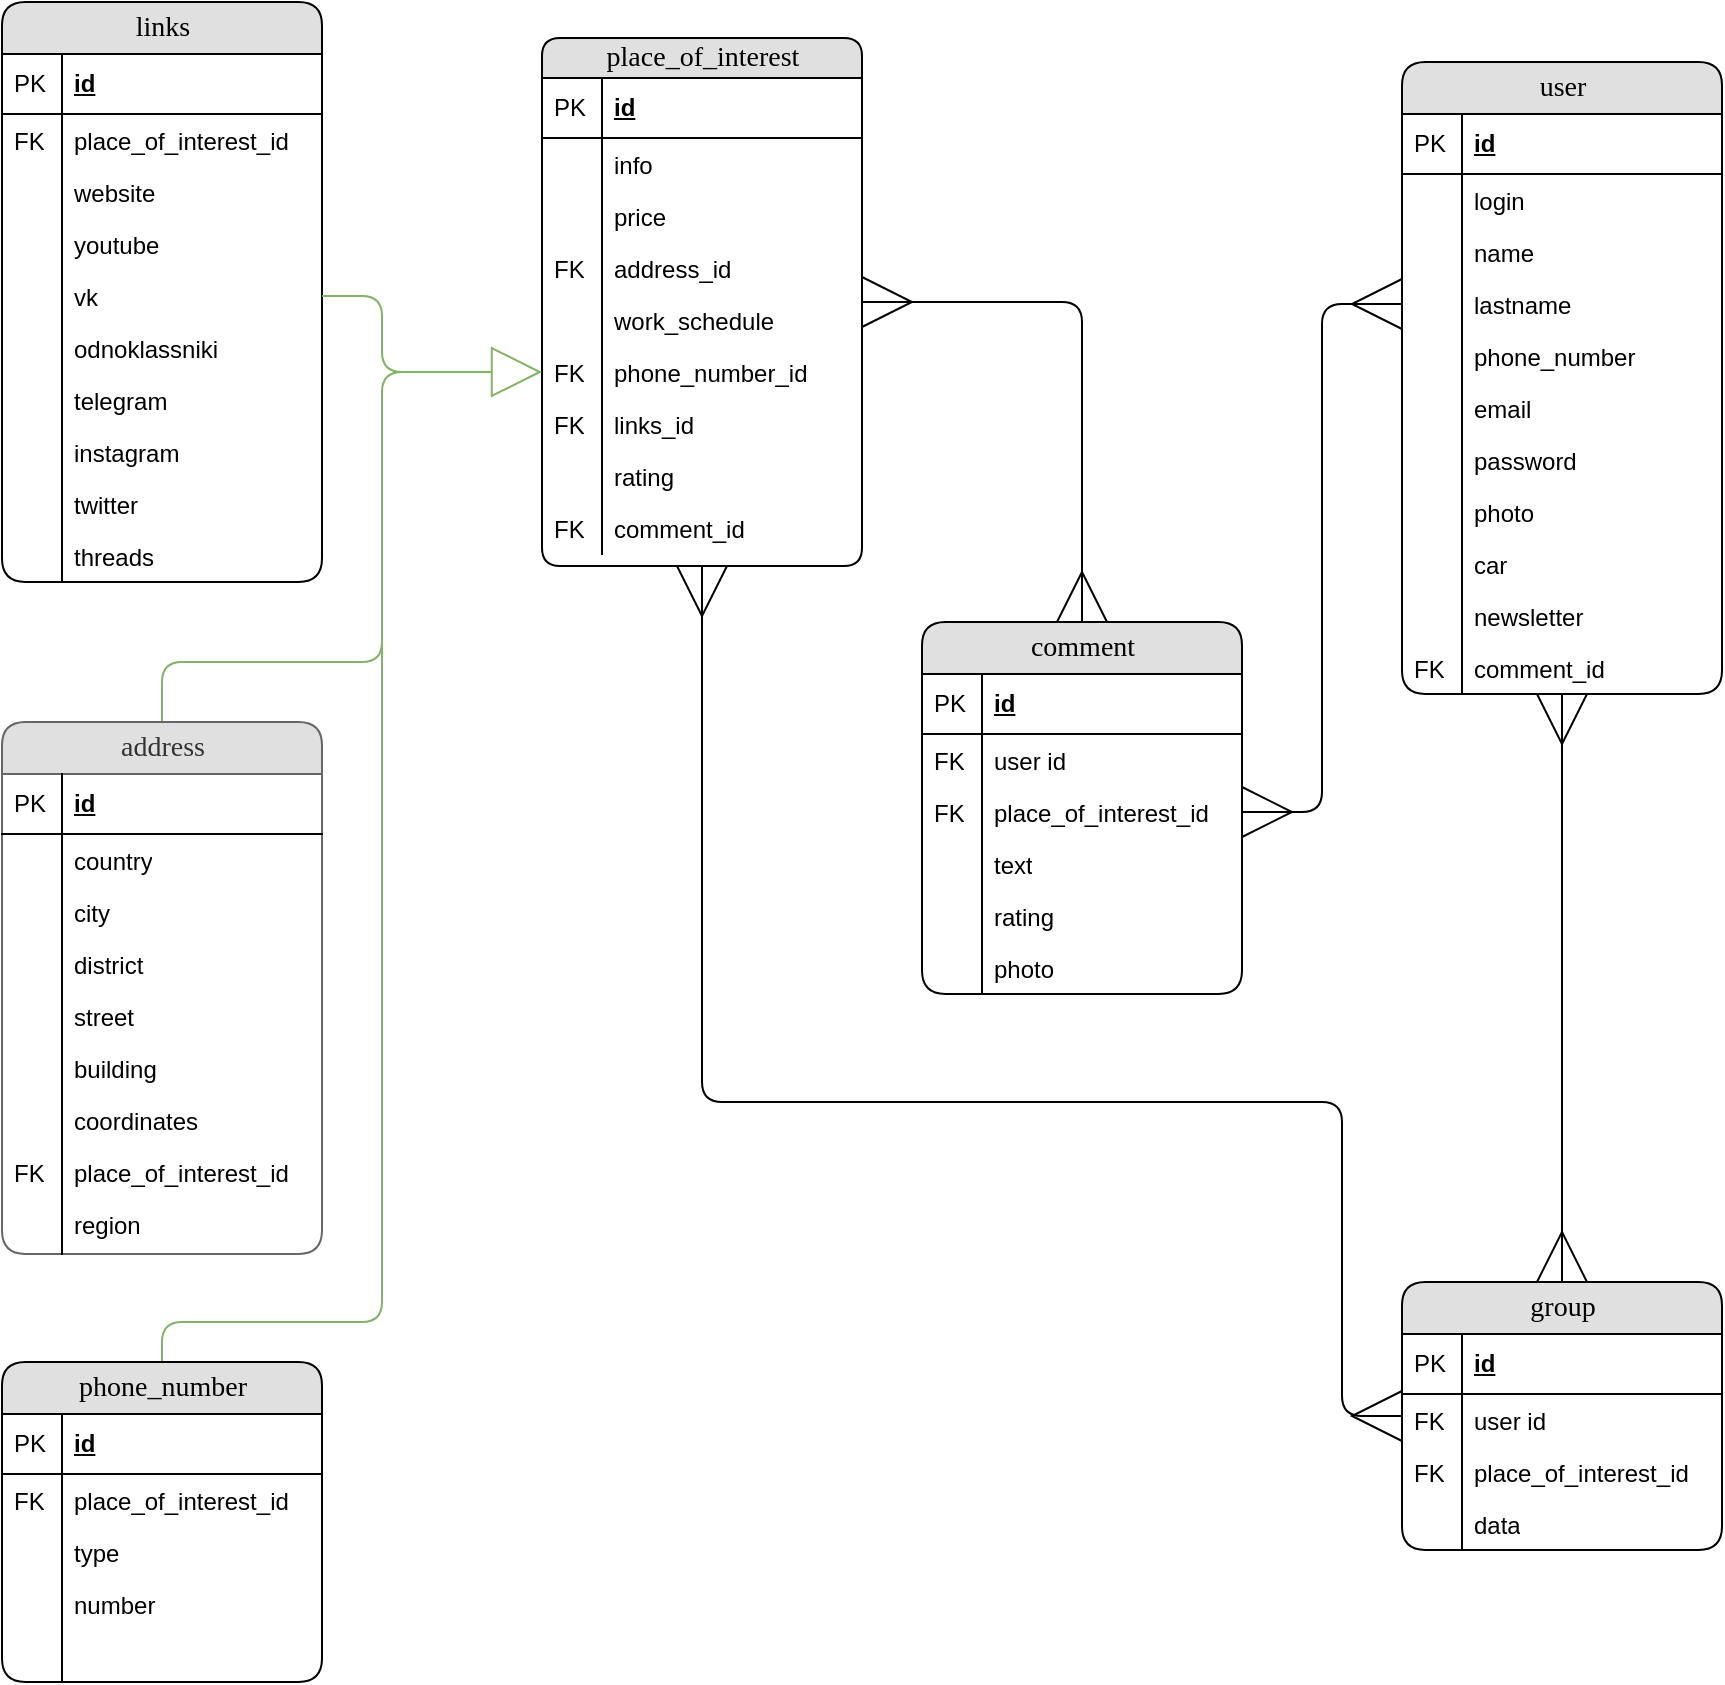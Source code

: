 <mxfile version="24.2.0" type="github">
  <diagram name="Page-1" id="e56a1550-8fbb-45ad-956c-1786394a9013">
    <mxGraphModel dx="1393" dy="797" grid="1" gridSize="10" guides="1" tooltips="1" connect="1" arrows="1" fold="1" page="1" pageScale="1" pageWidth="1100" pageHeight="850" background="none" math="0" shadow="0">
      <root>
        <mxCell id="0" />
        <mxCell id="1" parent="0" />
        <mxCell id="A-cNuaoi0tmO-FzjTCY_-58" style="edgeStyle=orthogonalEdgeStyle;orthogonalLoop=1;jettySize=auto;html=1;entryX=0.5;entryY=0;entryDx=0;entryDy=0;startArrow=ERmany;startFill=0;endArrow=ERmany;endFill=0;endSize=23;startSize=23;rounded=1;" parent="1" source="wObL8f7aun2CdZPHMeH9-1" target="wObL8f7aun2CdZPHMeH9-14" edge="1">
          <mxGeometry relative="1" as="geometry" />
        </mxCell>
        <mxCell id="wObL8f7aun2CdZPHMeH9-1" value="place_of_interest" style="swimlane;html=1;fontStyle=0;childLayout=stackLayout;horizontal=1;startSize=20;fillColor=#e0e0e0;horizontalStack=0;resizeParent=1;resizeLast=0;collapsible=1;marginBottom=0;swimlaneFillColor=#ffffff;align=center;rounded=1;shadow=0;comic=0;labelBackgroundColor=none;strokeWidth=1;fontFamily=Verdana;fontSize=14;glass=0;swimlaneLine=1;" parent="1" vertex="1">
          <mxGeometry x="310" y="18" width="160" height="264" as="geometry" />
        </mxCell>
        <mxCell id="wObL8f7aun2CdZPHMeH9-2" value="id" style="shape=partialRectangle;top=0;left=0;right=0;bottom=1;html=1;align=left;verticalAlign=middle;fillColor=none;spacingLeft=34;spacingRight=4;whiteSpace=wrap;overflow=hidden;rotatable=0;points=[[0,0.5],[1,0.5]];portConstraint=eastwest;dropTarget=0;fontStyle=5;" parent="wObL8f7aun2CdZPHMeH9-1" vertex="1">
          <mxGeometry y="20" width="160" height="30" as="geometry" />
        </mxCell>
        <mxCell id="wObL8f7aun2CdZPHMeH9-3" value="PK" style="shape=partialRectangle;top=0;left=0;bottom=0;html=1;fillColor=none;align=left;verticalAlign=middle;spacingLeft=4;spacingRight=4;whiteSpace=wrap;overflow=hidden;rotatable=0;points=[];portConstraint=eastwest;part=1;" parent="wObL8f7aun2CdZPHMeH9-2" vertex="1" connectable="0">
          <mxGeometry width="30" height="30" as="geometry" />
        </mxCell>
        <mxCell id="wObL8f7aun2CdZPHMeH9-4" value="info" style="shape=partialRectangle;top=0;left=0;right=0;bottom=0;html=1;align=left;verticalAlign=top;fillColor=none;spacingLeft=34;spacingRight=4;whiteSpace=wrap;overflow=hidden;rotatable=0;points=[[0,0.5],[1,0.5]];portConstraint=eastwest;dropTarget=0;" parent="wObL8f7aun2CdZPHMeH9-1" vertex="1">
          <mxGeometry y="50" width="160" height="26" as="geometry" />
        </mxCell>
        <mxCell id="wObL8f7aun2CdZPHMeH9-5" value="" style="shape=partialRectangle;top=0;left=0;bottom=0;html=1;fillColor=none;align=left;verticalAlign=top;spacingLeft=4;spacingRight=4;whiteSpace=wrap;overflow=hidden;rotatable=0;points=[];portConstraint=eastwest;part=1;" parent="wObL8f7aun2CdZPHMeH9-4" vertex="1" connectable="0">
          <mxGeometry width="30" height="26" as="geometry" />
        </mxCell>
        <mxCell id="wObL8f7aun2CdZPHMeH9-49" value="price" style="shape=partialRectangle;top=0;left=0;right=0;bottom=0;html=1;align=left;verticalAlign=top;fillColor=none;spacingLeft=34;spacingRight=4;whiteSpace=wrap;overflow=hidden;rotatable=0;points=[[0,0.5],[1,0.5]];portConstraint=eastwest;dropTarget=0;" parent="wObL8f7aun2CdZPHMeH9-1" vertex="1">
          <mxGeometry y="76" width="160" height="26" as="geometry" />
        </mxCell>
        <mxCell id="wObL8f7aun2CdZPHMeH9-50" value="" style="shape=partialRectangle;top=0;left=0;bottom=0;html=1;fillColor=none;align=left;verticalAlign=top;spacingLeft=4;spacingRight=4;whiteSpace=wrap;overflow=hidden;rotatable=0;points=[];portConstraint=eastwest;part=1;" parent="wObL8f7aun2CdZPHMeH9-49" vertex="1" connectable="0">
          <mxGeometry width="30" height="26" as="geometry" />
        </mxCell>
        <mxCell id="wObL8f7aun2CdZPHMeH9-6" value="address_id" style="shape=partialRectangle;top=0;left=0;right=0;bottom=0;html=1;align=left;verticalAlign=top;fillColor=none;spacingLeft=34;spacingRight=4;whiteSpace=wrap;overflow=hidden;rotatable=0;points=[[0,0.5],[1,0.5]];portConstraint=eastwest;dropTarget=0;" parent="wObL8f7aun2CdZPHMeH9-1" vertex="1">
          <mxGeometry y="102" width="160" height="26" as="geometry" />
        </mxCell>
        <mxCell id="wObL8f7aun2CdZPHMeH9-7" value="FK" style="shape=partialRectangle;top=0;left=0;bottom=0;html=1;fillColor=none;align=left;verticalAlign=top;spacingLeft=4;spacingRight=4;whiteSpace=wrap;overflow=hidden;rotatable=0;points=[];portConstraint=eastwest;part=1;" parent="wObL8f7aun2CdZPHMeH9-6" vertex="1" connectable="0">
          <mxGeometry width="30" height="26" as="geometry" />
        </mxCell>
        <mxCell id="wObL8f7aun2CdZPHMeH9-8" value="work_schedule" style="shape=partialRectangle;top=0;left=0;right=0;bottom=0;html=1;align=left;verticalAlign=top;fillColor=none;spacingLeft=34;spacingRight=4;whiteSpace=wrap;overflow=hidden;rotatable=0;points=[[0,0.5],[1,0.5]];portConstraint=eastwest;dropTarget=0;" parent="wObL8f7aun2CdZPHMeH9-1" vertex="1">
          <mxGeometry y="128" width="160" height="26" as="geometry" />
        </mxCell>
        <mxCell id="wObL8f7aun2CdZPHMeH9-9" value="" style="shape=partialRectangle;top=0;left=0;bottom=0;html=1;fillColor=none;align=left;verticalAlign=top;spacingLeft=4;spacingRight=4;whiteSpace=wrap;overflow=hidden;rotatable=0;points=[];portConstraint=eastwest;part=1;" parent="wObL8f7aun2CdZPHMeH9-8" vertex="1" connectable="0">
          <mxGeometry width="30" height="26" as="geometry" />
        </mxCell>
        <mxCell id="wObL8f7aun2CdZPHMeH9-44" value="phone_number_id" style="shape=partialRectangle;top=0;left=0;right=0;bottom=0;html=1;align=left;verticalAlign=top;fillColor=none;spacingLeft=34;spacingRight=4;whiteSpace=wrap;overflow=hidden;rotatable=0;points=[[0,0.5],[1,0.5]];portConstraint=eastwest;dropTarget=0;" parent="wObL8f7aun2CdZPHMeH9-1" vertex="1">
          <mxGeometry y="154" width="160" height="26" as="geometry" />
        </mxCell>
        <mxCell id="wObL8f7aun2CdZPHMeH9-45" value="FK" style="shape=partialRectangle;top=0;left=0;bottom=0;html=1;fillColor=none;align=left;verticalAlign=top;spacingLeft=4;spacingRight=4;whiteSpace=wrap;overflow=hidden;rotatable=0;points=[];portConstraint=eastwest;part=1;" parent="wObL8f7aun2CdZPHMeH9-44" vertex="1" connectable="0">
          <mxGeometry width="30" height="26" as="geometry" />
        </mxCell>
        <mxCell id="wObL8f7aun2CdZPHMeH9-47" value="links_id" style="shape=partialRectangle;top=0;left=0;right=0;bottom=0;html=1;align=left;verticalAlign=top;fillColor=none;spacingLeft=34;spacingRight=4;whiteSpace=wrap;overflow=hidden;rotatable=0;points=[[0,0.5],[1,0.5]];portConstraint=eastwest;dropTarget=0;" parent="wObL8f7aun2CdZPHMeH9-1" vertex="1">
          <mxGeometry y="180" width="160" height="26" as="geometry" />
        </mxCell>
        <mxCell id="wObL8f7aun2CdZPHMeH9-48" value="FK" style="shape=partialRectangle;top=0;left=0;bottom=0;html=1;fillColor=none;align=left;verticalAlign=top;spacingLeft=4;spacingRight=4;whiteSpace=wrap;overflow=hidden;rotatable=0;points=[];portConstraint=eastwest;part=1;" parent="wObL8f7aun2CdZPHMeH9-47" vertex="1" connectable="0">
          <mxGeometry width="30" height="26" as="geometry" />
        </mxCell>
        <mxCell id="wObL8f7aun2CdZPHMeH9-40" value="rating" style="shape=partialRectangle;top=0;left=0;right=0;bottom=0;html=1;align=left;verticalAlign=top;fillColor=none;spacingLeft=34;spacingRight=4;whiteSpace=wrap;overflow=hidden;rotatable=0;points=[[0,0.5],[1,0.5]];portConstraint=eastwest;dropTarget=0;" parent="wObL8f7aun2CdZPHMeH9-1" vertex="1">
          <mxGeometry y="206" width="160" height="26" as="geometry" />
        </mxCell>
        <mxCell id="wObL8f7aun2CdZPHMeH9-41" value="" style="shape=partialRectangle;top=0;left=0;bottom=0;html=1;fillColor=none;align=left;verticalAlign=top;spacingLeft=4;spacingRight=4;whiteSpace=wrap;overflow=hidden;rotatable=0;points=[];portConstraint=eastwest;part=1;" parent="wObL8f7aun2CdZPHMeH9-40" vertex="1" connectable="0">
          <mxGeometry width="30" height="26" as="geometry" />
        </mxCell>
        <mxCell id="wObL8f7aun2CdZPHMeH9-12" value="comment_id" style="shape=partialRectangle;top=0;left=0;right=0;bottom=0;html=1;align=left;verticalAlign=top;fillColor=none;spacingLeft=34;spacingRight=4;whiteSpace=wrap;overflow=hidden;rotatable=0;points=[[0,0.5],[1,0.5]];portConstraint=eastwest;dropTarget=0;" parent="wObL8f7aun2CdZPHMeH9-1" vertex="1">
          <mxGeometry y="232" width="160" height="26" as="geometry" />
        </mxCell>
        <mxCell id="wObL8f7aun2CdZPHMeH9-13" value="FK" style="shape=partialRectangle;top=0;left=0;bottom=0;html=1;fillColor=none;align=left;verticalAlign=top;spacingLeft=4;spacingRight=4;whiteSpace=wrap;overflow=hidden;rotatable=0;points=[];portConstraint=eastwest;part=1;" parent="wObL8f7aun2CdZPHMeH9-12" vertex="1" connectable="0">
          <mxGeometry width="30" height="26" as="geometry" />
        </mxCell>
        <mxCell id="wObL8f7aun2CdZPHMeH9-14" value="comment" style="swimlane;html=1;fontStyle=0;childLayout=stackLayout;horizontal=1;startSize=26;fillColor=#e0e0e0;horizontalStack=0;resizeParent=1;resizeLast=0;collapsible=1;marginBottom=0;swimlaneFillColor=#ffffff;align=center;rounded=1;shadow=0;comic=0;labelBackgroundColor=none;strokeWidth=1;fontFamily=Verdana;fontSize=14" parent="1" vertex="1">
          <mxGeometry x="500" y="310" width="160" height="186" as="geometry" />
        </mxCell>
        <mxCell id="wObL8f7aun2CdZPHMeH9-15" value="id" style="shape=partialRectangle;top=0;left=0;right=0;bottom=1;html=1;align=left;verticalAlign=middle;fillColor=none;spacingLeft=34;spacingRight=4;whiteSpace=wrap;overflow=hidden;rotatable=0;points=[[0,0.5],[1,0.5]];portConstraint=eastwest;dropTarget=0;fontStyle=5;" parent="wObL8f7aun2CdZPHMeH9-14" vertex="1">
          <mxGeometry y="26" width="160" height="30" as="geometry" />
        </mxCell>
        <mxCell id="wObL8f7aun2CdZPHMeH9-16" value="PK" style="shape=partialRectangle;top=0;left=0;bottom=0;html=1;fillColor=none;align=left;verticalAlign=middle;spacingLeft=4;spacingRight=4;whiteSpace=wrap;overflow=hidden;rotatable=0;points=[];portConstraint=eastwest;part=1;" parent="wObL8f7aun2CdZPHMeH9-15" vertex="1" connectable="0">
          <mxGeometry width="30" height="30" as="geometry" />
        </mxCell>
        <mxCell id="wObL8f7aun2CdZPHMeH9-17" value="user id" style="shape=partialRectangle;top=0;left=0;right=0;bottom=0;html=1;align=left;verticalAlign=top;fillColor=none;spacingLeft=34;spacingRight=4;whiteSpace=wrap;overflow=hidden;rotatable=0;points=[[0,0.5],[1,0.5]];portConstraint=eastwest;dropTarget=0;" parent="wObL8f7aun2CdZPHMeH9-14" vertex="1">
          <mxGeometry y="56" width="160" height="26" as="geometry" />
        </mxCell>
        <mxCell id="wObL8f7aun2CdZPHMeH9-18" value="FK" style="shape=partialRectangle;top=0;left=0;bottom=0;html=1;fillColor=none;align=left;verticalAlign=top;spacingLeft=4;spacingRight=4;whiteSpace=wrap;overflow=hidden;rotatable=0;points=[];portConstraint=eastwest;part=1;" parent="wObL8f7aun2CdZPHMeH9-17" vertex="1" connectable="0">
          <mxGeometry width="30" height="26" as="geometry" />
        </mxCell>
        <mxCell id="wObL8f7aun2CdZPHMeH9-42" value="place_of_interest_id" style="shape=partialRectangle;top=0;left=0;right=0;bottom=0;html=1;align=left;verticalAlign=top;fillColor=none;spacingLeft=34;spacingRight=4;whiteSpace=wrap;overflow=hidden;rotatable=0;points=[[0,0.5],[1,0.5]];portConstraint=eastwest;dropTarget=0;" parent="wObL8f7aun2CdZPHMeH9-14" vertex="1">
          <mxGeometry y="82" width="160" height="26" as="geometry" />
        </mxCell>
        <mxCell id="wObL8f7aun2CdZPHMeH9-43" value="FK" style="shape=partialRectangle;top=0;left=0;bottom=0;html=1;fillColor=none;align=left;verticalAlign=top;spacingLeft=4;spacingRight=4;whiteSpace=wrap;overflow=hidden;rotatable=0;points=[];portConstraint=eastwest;part=1;" parent="wObL8f7aun2CdZPHMeH9-42" vertex="1" connectable="0">
          <mxGeometry width="30" height="26" as="geometry" />
        </mxCell>
        <mxCell id="wObL8f7aun2CdZPHMeH9-19" value="text" style="shape=partialRectangle;top=0;left=0;right=0;bottom=0;html=1;align=left;verticalAlign=top;fillColor=none;spacingLeft=34;spacingRight=4;whiteSpace=wrap;overflow=hidden;rotatable=0;points=[[0,0.5],[1,0.5]];portConstraint=eastwest;dropTarget=0;" parent="wObL8f7aun2CdZPHMeH9-14" vertex="1">
          <mxGeometry y="108" width="160" height="26" as="geometry" />
        </mxCell>
        <mxCell id="wObL8f7aun2CdZPHMeH9-20" value="" style="shape=partialRectangle;top=0;left=0;bottom=0;html=1;fillColor=none;align=left;verticalAlign=top;spacingLeft=4;spacingRight=4;whiteSpace=wrap;overflow=hidden;rotatable=0;points=[];portConstraint=eastwest;part=1;" parent="wObL8f7aun2CdZPHMeH9-19" vertex="1" connectable="0">
          <mxGeometry width="30" height="26" as="geometry" />
        </mxCell>
        <mxCell id="wObL8f7aun2CdZPHMeH9-21" value="rating" style="shape=partialRectangle;top=0;left=0;right=0;bottom=0;html=1;align=left;verticalAlign=top;fillColor=none;spacingLeft=34;spacingRight=4;whiteSpace=wrap;overflow=hidden;rotatable=0;points=[[0,0.5],[1,0.5]];portConstraint=eastwest;dropTarget=0;" parent="wObL8f7aun2CdZPHMeH9-14" vertex="1">
          <mxGeometry y="134" width="160" height="26" as="geometry" />
        </mxCell>
        <mxCell id="wObL8f7aun2CdZPHMeH9-22" value="" style="shape=partialRectangle;top=0;left=0;bottom=0;html=1;fillColor=none;align=left;verticalAlign=top;spacingLeft=4;spacingRight=4;whiteSpace=wrap;overflow=hidden;rotatable=0;points=[];portConstraint=eastwest;part=1;" parent="wObL8f7aun2CdZPHMeH9-21" vertex="1" connectable="0">
          <mxGeometry width="30" height="26" as="geometry" />
        </mxCell>
        <mxCell id="wObL8f7aun2CdZPHMeH9-23" value="photo" style="shape=partialRectangle;top=0;left=0;right=0;bottom=0;html=1;align=left;verticalAlign=top;fillColor=none;spacingLeft=34;spacingRight=4;whiteSpace=wrap;overflow=hidden;rotatable=0;points=[[0,0.5],[1,0.5]];portConstraint=eastwest;dropTarget=0;" parent="wObL8f7aun2CdZPHMeH9-14" vertex="1">
          <mxGeometry y="160" width="160" height="26" as="geometry" />
        </mxCell>
        <mxCell id="wObL8f7aun2CdZPHMeH9-24" value="" style="shape=partialRectangle;top=0;left=0;bottom=0;html=1;fillColor=none;align=left;verticalAlign=top;spacingLeft=4;spacingRight=4;whiteSpace=wrap;overflow=hidden;rotatable=0;points=[];portConstraint=eastwest;part=1;" parent="wObL8f7aun2CdZPHMeH9-23" vertex="1" connectable="0">
          <mxGeometry width="30" height="26" as="geometry" />
        </mxCell>
        <mxCell id="jYT-VYI2b1W045kniRFb-19" style="edgeStyle=orthogonalEdgeStyle;rounded=0;orthogonalLoop=1;jettySize=auto;html=1;entryX=0.5;entryY=0;entryDx=0;entryDy=0;startArrow=ERmany;startFill=0;endArrow=ERmany;endFill=0;endSize=23;startSize=23;" parent="1" source="wObL8f7aun2CdZPHMeH9-25" target="jYT-VYI2b1W045kniRFb-4" edge="1">
          <mxGeometry relative="1" as="geometry" />
        </mxCell>
        <mxCell id="wObL8f7aun2CdZPHMeH9-25" value="user" style="swimlane;html=1;fontStyle=0;childLayout=stackLayout;horizontal=1;startSize=26;fillColor=#e0e0e0;horizontalStack=0;resizeParent=1;resizeLast=0;collapsible=1;marginBottom=0;swimlaneFillColor=#ffffff;align=center;rounded=1;shadow=0;comic=0;labelBackgroundColor=none;strokeWidth=1;fontFamily=Verdana;fontSize=14" parent="1" vertex="1">
          <mxGeometry x="740" y="30" width="160" height="316" as="geometry" />
        </mxCell>
        <mxCell id="wObL8f7aun2CdZPHMeH9-26" value="id" style="shape=partialRectangle;top=0;left=0;right=0;bottom=1;html=1;align=left;verticalAlign=middle;fillColor=none;spacingLeft=34;spacingRight=4;whiteSpace=wrap;overflow=hidden;rotatable=0;points=[[0,0.5],[1,0.5]];portConstraint=eastwest;dropTarget=0;fontStyle=5;" parent="wObL8f7aun2CdZPHMeH9-25" vertex="1">
          <mxGeometry y="26" width="160" height="30" as="geometry" />
        </mxCell>
        <mxCell id="wObL8f7aun2CdZPHMeH9-27" value="PK" style="shape=partialRectangle;top=0;left=0;bottom=0;html=1;fillColor=none;align=left;verticalAlign=middle;spacingLeft=4;spacingRight=4;whiteSpace=wrap;overflow=hidden;rotatable=0;points=[];portConstraint=eastwest;part=1;" parent="wObL8f7aun2CdZPHMeH9-26" vertex="1" connectable="0">
          <mxGeometry width="30" height="30" as="geometry" />
        </mxCell>
        <mxCell id="wObL8f7aun2CdZPHMeH9-28" value="login" style="shape=partialRectangle;top=0;left=0;right=0;bottom=0;html=1;align=left;verticalAlign=top;fillColor=none;spacingLeft=34;spacingRight=4;whiteSpace=wrap;overflow=hidden;rotatable=0;points=[[0,0.5],[1,0.5]];portConstraint=eastwest;dropTarget=0;" parent="wObL8f7aun2CdZPHMeH9-25" vertex="1">
          <mxGeometry y="56" width="160" height="26" as="geometry" />
        </mxCell>
        <mxCell id="wObL8f7aun2CdZPHMeH9-29" value="" style="shape=partialRectangle;top=0;left=0;bottom=0;html=1;fillColor=none;align=left;verticalAlign=top;spacingLeft=4;spacingRight=4;whiteSpace=wrap;overflow=hidden;rotatable=0;points=[];portConstraint=eastwest;part=1;" parent="wObL8f7aun2CdZPHMeH9-28" vertex="1" connectable="0">
          <mxGeometry width="30" height="26" as="geometry" />
        </mxCell>
        <mxCell id="wObL8f7aun2CdZPHMeH9-30" value="name" style="shape=partialRectangle;top=0;left=0;right=0;bottom=0;html=1;align=left;verticalAlign=top;fillColor=none;spacingLeft=34;spacingRight=4;whiteSpace=wrap;overflow=hidden;rotatable=0;points=[[0,0.5],[1,0.5]];portConstraint=eastwest;dropTarget=0;" parent="wObL8f7aun2CdZPHMeH9-25" vertex="1">
          <mxGeometry y="82" width="160" height="26" as="geometry" />
        </mxCell>
        <mxCell id="wObL8f7aun2CdZPHMeH9-31" value="" style="shape=partialRectangle;top=0;left=0;bottom=0;html=1;fillColor=none;align=left;verticalAlign=top;spacingLeft=4;spacingRight=4;whiteSpace=wrap;overflow=hidden;rotatable=0;points=[];portConstraint=eastwest;part=1;" parent="wObL8f7aun2CdZPHMeH9-30" vertex="1" connectable="0">
          <mxGeometry width="30" height="26" as="geometry" />
        </mxCell>
        <mxCell id="wObL8f7aun2CdZPHMeH9-32" value="lastname" style="shape=partialRectangle;top=0;left=0;right=0;bottom=0;html=1;align=left;verticalAlign=top;fillColor=none;spacingLeft=34;spacingRight=4;whiteSpace=wrap;overflow=hidden;rotatable=0;points=[[0,0.5],[1,0.5]];portConstraint=eastwest;dropTarget=0;" parent="wObL8f7aun2CdZPHMeH9-25" vertex="1">
          <mxGeometry y="108" width="160" height="26" as="geometry" />
        </mxCell>
        <mxCell id="wObL8f7aun2CdZPHMeH9-33" value="" style="shape=partialRectangle;top=0;left=0;bottom=0;html=1;fillColor=none;align=left;verticalAlign=top;spacingLeft=4;spacingRight=4;whiteSpace=wrap;overflow=hidden;rotatable=0;points=[];portConstraint=eastwest;part=1;" parent="wObL8f7aun2CdZPHMeH9-32" vertex="1" connectable="0">
          <mxGeometry width="30" height="26" as="geometry" />
        </mxCell>
        <mxCell id="A-cNuaoi0tmO-FzjTCY_-20" value="phone_number" style="shape=partialRectangle;top=0;left=0;right=0;bottom=0;html=1;align=left;verticalAlign=top;fillColor=none;spacingLeft=34;spacingRight=4;whiteSpace=wrap;overflow=hidden;rotatable=0;points=[[0,0.5],[1,0.5]];portConstraint=eastwest;dropTarget=0;" parent="wObL8f7aun2CdZPHMeH9-25" vertex="1">
          <mxGeometry y="134" width="160" height="26" as="geometry" />
        </mxCell>
        <mxCell id="A-cNuaoi0tmO-FzjTCY_-21" value="" style="shape=partialRectangle;top=0;left=0;bottom=0;html=1;fillColor=none;align=left;verticalAlign=top;spacingLeft=4;spacingRight=4;whiteSpace=wrap;overflow=hidden;rotatable=0;points=[];portConstraint=eastwest;part=1;" parent="A-cNuaoi0tmO-FzjTCY_-20" vertex="1" connectable="0">
          <mxGeometry width="30" height="26" as="geometry" />
        </mxCell>
        <mxCell id="wObL8f7aun2CdZPHMeH9-34" value="email" style="shape=partialRectangle;top=0;left=0;right=0;bottom=0;html=1;align=left;verticalAlign=top;fillColor=none;spacingLeft=34;spacingRight=4;whiteSpace=wrap;overflow=hidden;rotatable=0;points=[[0,0.5],[1,0.5]];portConstraint=eastwest;dropTarget=0;" parent="wObL8f7aun2CdZPHMeH9-25" vertex="1">
          <mxGeometry y="160" width="160" height="26" as="geometry" />
        </mxCell>
        <mxCell id="wObL8f7aun2CdZPHMeH9-35" value="" style="shape=partialRectangle;top=0;left=0;bottom=0;html=1;fillColor=none;align=left;verticalAlign=top;spacingLeft=4;spacingRight=4;whiteSpace=wrap;overflow=hidden;rotatable=0;points=[];portConstraint=eastwest;part=1;" parent="wObL8f7aun2CdZPHMeH9-34" vertex="1" connectable="0">
          <mxGeometry width="30" height="26" as="geometry" />
        </mxCell>
        <mxCell id="wObL8f7aun2CdZPHMeH9-36" value="password" style="shape=partialRectangle;top=0;left=0;right=0;bottom=0;html=1;align=left;verticalAlign=top;fillColor=none;spacingLeft=34;spacingRight=4;whiteSpace=wrap;overflow=hidden;rotatable=0;points=[[0,0.5],[1,0.5]];portConstraint=eastwest;dropTarget=0;" parent="wObL8f7aun2CdZPHMeH9-25" vertex="1">
          <mxGeometry y="186" width="160" height="26" as="geometry" />
        </mxCell>
        <mxCell id="wObL8f7aun2CdZPHMeH9-37" value="" style="shape=partialRectangle;top=0;left=0;bottom=0;html=1;fillColor=none;align=left;verticalAlign=top;spacingLeft=4;spacingRight=4;whiteSpace=wrap;overflow=hidden;rotatable=0;points=[];portConstraint=eastwest;part=1;" parent="wObL8f7aun2CdZPHMeH9-36" vertex="1" connectable="0">
          <mxGeometry width="30" height="26" as="geometry" />
        </mxCell>
        <mxCell id="wObL8f7aun2CdZPHMeH9-38" value="photo" style="shape=partialRectangle;top=0;left=0;right=0;bottom=0;html=1;align=left;verticalAlign=top;fillColor=none;spacingLeft=34;spacingRight=4;whiteSpace=wrap;overflow=hidden;rotatable=0;points=[[0,0.5],[1,0.5]];portConstraint=eastwest;dropTarget=0;" parent="wObL8f7aun2CdZPHMeH9-25" vertex="1">
          <mxGeometry y="212" width="160" height="26" as="geometry" />
        </mxCell>
        <mxCell id="wObL8f7aun2CdZPHMeH9-39" value="" style="shape=partialRectangle;top=0;left=0;bottom=0;html=1;fillColor=none;align=left;verticalAlign=top;spacingLeft=4;spacingRight=4;whiteSpace=wrap;overflow=hidden;rotatable=0;points=[];portConstraint=eastwest;part=1;" parent="wObL8f7aun2CdZPHMeH9-38" vertex="1" connectable="0">
          <mxGeometry width="30" height="26" as="geometry" />
        </mxCell>
        <mxCell id="jYT-VYI2b1W045kniRFb-17" value="car" style="shape=partialRectangle;top=0;left=0;right=0;bottom=0;html=1;align=left;verticalAlign=top;fillColor=none;spacingLeft=34;spacingRight=4;whiteSpace=wrap;overflow=hidden;rotatable=0;points=[[0,0.5],[1,0.5]];portConstraint=eastwest;dropTarget=0;" parent="wObL8f7aun2CdZPHMeH9-25" vertex="1">
          <mxGeometry y="238" width="160" height="26" as="geometry" />
        </mxCell>
        <mxCell id="jYT-VYI2b1W045kniRFb-18" value="" style="shape=partialRectangle;top=0;left=0;bottom=0;html=1;fillColor=none;align=left;verticalAlign=top;spacingLeft=4;spacingRight=4;whiteSpace=wrap;overflow=hidden;rotatable=0;points=[];portConstraint=eastwest;part=1;" parent="jYT-VYI2b1W045kniRFb-17" vertex="1" connectable="0">
          <mxGeometry width="30" height="26" as="geometry" />
        </mxCell>
        <mxCell id="A-cNuaoi0tmO-FzjTCY_-54" value="newsletter" style="shape=partialRectangle;top=0;left=0;right=0;bottom=0;html=1;align=left;verticalAlign=top;fillColor=none;spacingLeft=34;spacingRight=4;whiteSpace=wrap;overflow=hidden;rotatable=0;points=[[0,0.5],[1,0.5]];portConstraint=eastwest;dropTarget=0;" parent="wObL8f7aun2CdZPHMeH9-25" vertex="1">
          <mxGeometry y="264" width="160" height="26" as="geometry" />
        </mxCell>
        <mxCell id="A-cNuaoi0tmO-FzjTCY_-55" value="" style="shape=partialRectangle;top=0;left=0;bottom=0;html=1;fillColor=none;align=left;verticalAlign=top;spacingLeft=4;spacingRight=4;whiteSpace=wrap;overflow=hidden;rotatable=0;points=[];portConstraint=eastwest;part=1;" parent="A-cNuaoi0tmO-FzjTCY_-54" vertex="1" connectable="0">
          <mxGeometry width="30" height="26" as="geometry" />
        </mxCell>
        <mxCell id="yWbq0cqMspqbgLqI-8re-1" value="comment_id" style="shape=partialRectangle;top=0;left=0;right=0;bottom=0;html=1;align=left;verticalAlign=top;fillColor=none;spacingLeft=34;spacingRight=4;whiteSpace=wrap;overflow=hidden;rotatable=0;points=[[0,0.5],[1,0.5]];portConstraint=eastwest;dropTarget=0;" parent="wObL8f7aun2CdZPHMeH9-25" vertex="1">
          <mxGeometry y="290" width="160" height="26" as="geometry" />
        </mxCell>
        <mxCell id="yWbq0cqMspqbgLqI-8re-2" value="FK" style="shape=partialRectangle;top=0;left=0;bottom=0;html=1;fillColor=none;align=left;verticalAlign=top;spacingLeft=4;spacingRight=4;whiteSpace=wrap;overflow=hidden;rotatable=0;points=[];portConstraint=eastwest;part=1;" parent="yWbq0cqMspqbgLqI-8re-1" vertex="1" connectable="0">
          <mxGeometry width="30" height="26" as="geometry" />
        </mxCell>
        <mxCell id="wObL8f7aun2CdZPHMeH9-51" value="links" style="swimlane;html=1;fontStyle=0;childLayout=stackLayout;horizontal=1;startSize=26;fillColor=#e0e0e0;horizontalStack=0;resizeParent=1;resizeLast=0;collapsible=1;marginBottom=0;swimlaneFillColor=#ffffff;align=center;rounded=1;shadow=0;comic=0;labelBackgroundColor=none;strokeWidth=1;fontFamily=Verdana;fontSize=14" parent="1" vertex="1">
          <mxGeometry x="40" width="160" height="290" as="geometry" />
        </mxCell>
        <mxCell id="wObL8f7aun2CdZPHMeH9-52" value="id" style="shape=partialRectangle;top=0;left=0;right=0;bottom=1;html=1;align=left;verticalAlign=middle;fillColor=none;spacingLeft=34;spacingRight=4;whiteSpace=wrap;overflow=hidden;rotatable=0;points=[[0,0.5],[1,0.5]];portConstraint=eastwest;dropTarget=0;fontStyle=5;" parent="wObL8f7aun2CdZPHMeH9-51" vertex="1">
          <mxGeometry y="26" width="160" height="30" as="geometry" />
        </mxCell>
        <mxCell id="wObL8f7aun2CdZPHMeH9-53" value="PK" style="shape=partialRectangle;top=0;left=0;bottom=0;html=1;fillColor=none;align=left;verticalAlign=middle;spacingLeft=4;spacingRight=4;whiteSpace=wrap;overflow=hidden;rotatable=0;points=[];portConstraint=eastwest;part=1;" parent="wObL8f7aun2CdZPHMeH9-52" vertex="1" connectable="0">
          <mxGeometry width="30" height="30" as="geometry" />
        </mxCell>
        <mxCell id="wObL8f7aun2CdZPHMeH9-66" value="place_of_interest_id" style="shape=partialRectangle;top=0;left=0;right=0;bottom=0;html=1;align=left;verticalAlign=top;fillColor=none;spacingLeft=34;spacingRight=4;whiteSpace=wrap;overflow=hidden;rotatable=0;points=[[0,0.5],[1,0.5]];portConstraint=eastwest;dropTarget=0;" parent="wObL8f7aun2CdZPHMeH9-51" vertex="1">
          <mxGeometry y="56" width="160" height="26" as="geometry" />
        </mxCell>
        <mxCell id="wObL8f7aun2CdZPHMeH9-67" value="FK" style="shape=partialRectangle;top=0;left=0;bottom=0;html=1;fillColor=none;align=left;verticalAlign=top;spacingLeft=4;spacingRight=4;whiteSpace=wrap;overflow=hidden;rotatable=0;points=[];portConstraint=eastwest;part=1;" parent="wObL8f7aun2CdZPHMeH9-66" vertex="1" connectable="0">
          <mxGeometry width="30" height="26" as="geometry" />
        </mxCell>
        <mxCell id="wObL8f7aun2CdZPHMeH9-54" value="website" style="shape=partialRectangle;top=0;left=0;right=0;bottom=0;html=1;align=left;verticalAlign=top;fillColor=none;spacingLeft=34;spacingRight=4;whiteSpace=wrap;overflow=hidden;rotatable=0;points=[[0,0.5],[1,0.5]];portConstraint=eastwest;dropTarget=0;" parent="wObL8f7aun2CdZPHMeH9-51" vertex="1">
          <mxGeometry y="82" width="160" height="26" as="geometry" />
        </mxCell>
        <mxCell id="wObL8f7aun2CdZPHMeH9-55" value="" style="shape=partialRectangle;top=0;left=0;bottom=0;html=1;fillColor=none;align=left;verticalAlign=top;spacingLeft=4;spacingRight=4;whiteSpace=wrap;overflow=hidden;rotatable=0;points=[];portConstraint=eastwest;part=1;" parent="wObL8f7aun2CdZPHMeH9-54" vertex="1" connectable="0">
          <mxGeometry width="30" height="26" as="geometry" />
        </mxCell>
        <mxCell id="wObL8f7aun2CdZPHMeH9-56" value="youtube" style="shape=partialRectangle;top=0;left=0;right=0;bottom=0;html=1;align=left;verticalAlign=top;fillColor=none;spacingLeft=34;spacingRight=4;whiteSpace=wrap;overflow=hidden;rotatable=0;points=[[0,0.5],[1,0.5]];portConstraint=eastwest;dropTarget=0;" parent="wObL8f7aun2CdZPHMeH9-51" vertex="1">
          <mxGeometry y="108" width="160" height="26" as="geometry" />
        </mxCell>
        <mxCell id="wObL8f7aun2CdZPHMeH9-57" value="" style="shape=partialRectangle;top=0;left=0;bottom=0;html=1;fillColor=none;align=left;verticalAlign=top;spacingLeft=4;spacingRight=4;whiteSpace=wrap;overflow=hidden;rotatable=0;points=[];portConstraint=eastwest;part=1;" parent="wObL8f7aun2CdZPHMeH9-56" vertex="1" connectable="0">
          <mxGeometry width="30" height="26" as="geometry" />
        </mxCell>
        <mxCell id="wObL8f7aun2CdZPHMeH9-58" value="vk" style="shape=partialRectangle;top=0;left=0;right=0;bottom=0;html=1;align=left;verticalAlign=top;fillColor=none;spacingLeft=34;spacingRight=4;whiteSpace=wrap;overflow=hidden;rotatable=0;points=[[0,0.5],[1,0.5]];portConstraint=eastwest;dropTarget=0;" parent="wObL8f7aun2CdZPHMeH9-51" vertex="1">
          <mxGeometry y="134" width="160" height="26" as="geometry" />
        </mxCell>
        <mxCell id="wObL8f7aun2CdZPHMeH9-59" value="" style="shape=partialRectangle;top=0;left=0;bottom=0;html=1;fillColor=none;align=left;verticalAlign=top;spacingLeft=4;spacingRight=4;whiteSpace=wrap;overflow=hidden;rotatable=0;points=[];portConstraint=eastwest;part=1;" parent="wObL8f7aun2CdZPHMeH9-58" vertex="1" connectable="0">
          <mxGeometry width="30" height="26" as="geometry" />
        </mxCell>
        <mxCell id="wObL8f7aun2CdZPHMeH9-60" value="odnoklassniki" style="shape=partialRectangle;top=0;left=0;right=0;bottom=0;html=1;align=left;verticalAlign=top;fillColor=none;spacingLeft=34;spacingRight=4;whiteSpace=wrap;overflow=hidden;rotatable=0;points=[[0,0.5],[1,0.5]];portConstraint=eastwest;dropTarget=0;" parent="wObL8f7aun2CdZPHMeH9-51" vertex="1">
          <mxGeometry y="160" width="160" height="26" as="geometry" />
        </mxCell>
        <mxCell id="wObL8f7aun2CdZPHMeH9-61" value="" style="shape=partialRectangle;top=0;left=0;bottom=0;html=1;fillColor=none;align=left;verticalAlign=top;spacingLeft=4;spacingRight=4;whiteSpace=wrap;overflow=hidden;rotatable=0;points=[];portConstraint=eastwest;part=1;" parent="wObL8f7aun2CdZPHMeH9-60" vertex="1" connectable="0">
          <mxGeometry width="30" height="26" as="geometry" />
        </mxCell>
        <mxCell id="wObL8f7aun2CdZPHMeH9-62" value="telegram" style="shape=partialRectangle;top=0;left=0;right=0;bottom=0;html=1;align=left;verticalAlign=top;fillColor=none;spacingLeft=34;spacingRight=4;whiteSpace=wrap;overflow=hidden;rotatable=0;points=[[0,0.5],[1,0.5]];portConstraint=eastwest;dropTarget=0;" parent="wObL8f7aun2CdZPHMeH9-51" vertex="1">
          <mxGeometry y="186" width="160" height="26" as="geometry" />
        </mxCell>
        <mxCell id="wObL8f7aun2CdZPHMeH9-63" value="" style="shape=partialRectangle;top=0;left=0;bottom=0;html=1;fillColor=none;align=left;verticalAlign=top;spacingLeft=4;spacingRight=4;whiteSpace=wrap;overflow=hidden;rotatable=0;points=[];portConstraint=eastwest;part=1;" parent="wObL8f7aun2CdZPHMeH9-62" vertex="1" connectable="0">
          <mxGeometry width="30" height="26" as="geometry" />
        </mxCell>
        <mxCell id="wObL8f7aun2CdZPHMeH9-68" value="instagram" style="shape=partialRectangle;top=0;left=0;right=0;bottom=0;html=1;align=left;verticalAlign=top;fillColor=none;spacingLeft=34;spacingRight=4;whiteSpace=wrap;overflow=hidden;rotatable=0;points=[[0,0.5],[1,0.5]];portConstraint=eastwest;dropTarget=0;" parent="wObL8f7aun2CdZPHMeH9-51" vertex="1">
          <mxGeometry y="212" width="160" height="26" as="geometry" />
        </mxCell>
        <mxCell id="wObL8f7aun2CdZPHMeH9-69" value="" style="shape=partialRectangle;top=0;left=0;bottom=0;html=1;fillColor=none;align=left;verticalAlign=top;spacingLeft=4;spacingRight=4;whiteSpace=wrap;overflow=hidden;rotatable=0;points=[];portConstraint=eastwest;part=1;" parent="wObL8f7aun2CdZPHMeH9-68" vertex="1" connectable="0">
          <mxGeometry width="30" height="26" as="geometry" />
        </mxCell>
        <mxCell id="wObL8f7aun2CdZPHMeH9-72" value="twitter" style="shape=partialRectangle;top=0;left=0;right=0;bottom=0;html=1;align=left;verticalAlign=top;fillColor=none;spacingLeft=34;spacingRight=4;whiteSpace=wrap;overflow=hidden;rotatable=0;points=[[0,0.5],[1,0.5]];portConstraint=eastwest;dropTarget=0;" parent="wObL8f7aun2CdZPHMeH9-51" vertex="1">
          <mxGeometry y="238" width="160" height="26" as="geometry" />
        </mxCell>
        <mxCell id="wObL8f7aun2CdZPHMeH9-73" value="" style="shape=partialRectangle;top=0;left=0;bottom=0;html=1;fillColor=none;align=left;verticalAlign=top;spacingLeft=4;spacingRight=4;whiteSpace=wrap;overflow=hidden;rotatable=0;points=[];portConstraint=eastwest;part=1;" parent="wObL8f7aun2CdZPHMeH9-72" vertex="1" connectable="0">
          <mxGeometry width="30" height="26" as="geometry" />
        </mxCell>
        <mxCell id="wObL8f7aun2CdZPHMeH9-74" value="threads" style="shape=partialRectangle;top=0;left=0;right=0;bottom=0;html=1;align=left;verticalAlign=top;fillColor=none;spacingLeft=34;spacingRight=4;whiteSpace=wrap;overflow=hidden;rotatable=0;points=[[0,0.5],[1,0.5]];portConstraint=eastwest;dropTarget=0;" parent="wObL8f7aun2CdZPHMeH9-51" vertex="1">
          <mxGeometry y="264" width="160" height="26" as="geometry" />
        </mxCell>
        <mxCell id="wObL8f7aun2CdZPHMeH9-75" value="" style="shape=partialRectangle;top=0;left=0;bottom=0;html=1;fillColor=none;align=left;verticalAlign=top;spacingLeft=4;spacingRight=4;whiteSpace=wrap;overflow=hidden;rotatable=0;points=[];portConstraint=eastwest;part=1;" parent="wObL8f7aun2CdZPHMeH9-74" vertex="1" connectable="0">
          <mxGeometry width="30" height="26" as="geometry" />
        </mxCell>
        <mxCell id="wObL8f7aun2CdZPHMeH9-79" style="edgeStyle=orthogonalEdgeStyle;orthogonalLoop=1;jettySize=auto;html=1;entryX=0;entryY=0.5;entryDx=0;entryDy=0;endArrow=ERmany;endFill=0;startArrow=ERmany;startFill=0;strokeWidth=1;endSize=23;startSize=23;rounded=1;" parent="1" source="wObL8f7aun2CdZPHMeH9-42" target="wObL8f7aun2CdZPHMeH9-32" edge="1">
          <mxGeometry relative="1" as="geometry">
            <Array as="points">
              <mxPoint x="700" y="405" />
              <mxPoint x="700" y="151" />
            </Array>
          </mxGeometry>
        </mxCell>
        <mxCell id="A-cNuaoi0tmO-FzjTCY_-60" style="edgeStyle=orthogonalEdgeStyle;rounded=1;orthogonalLoop=1;jettySize=auto;html=1;endArrow=none;endFill=0;fillColor=#d5e8d4;strokeColor=#82b366;" parent="1" source="8l1MIEL0chZM-RbcVXJ1-1" edge="1">
          <mxGeometry relative="1" as="geometry">
            <mxPoint x="280" y="185" as="targetPoint" />
            <Array as="points">
              <mxPoint x="120" y="330" />
              <mxPoint x="230" y="330" />
              <mxPoint x="230" y="185" />
            </Array>
          </mxGeometry>
        </mxCell>
        <mxCell id="8l1MIEL0chZM-RbcVXJ1-1" value="address" style="swimlane;html=1;fontStyle=0;childLayout=stackLayout;horizontal=1;startSize=26;horizontalStack=0;resizeParent=1;resizeLast=0;collapsible=1;marginBottom=0;swimlaneFillColor=#ffffff;align=center;rounded=1;shadow=0;comic=0;labelBackgroundColor=none;strokeWidth=1;fontFamily=Verdana;fontSize=14;fillColor=#E0E0E0;strokeColor=#666666;fontColor=#333333;" parent="1" vertex="1">
          <mxGeometry x="40" y="360" width="160" height="266" as="geometry" />
        </mxCell>
        <mxCell id="8l1MIEL0chZM-RbcVXJ1-2" value="id" style="shape=partialRectangle;top=0;left=0;right=0;bottom=1;html=1;align=left;verticalAlign=middle;fillColor=none;spacingLeft=34;spacingRight=4;whiteSpace=wrap;overflow=hidden;rotatable=0;points=[[0,0.5],[1,0.5]];portConstraint=eastwest;dropTarget=0;fontStyle=5;" parent="8l1MIEL0chZM-RbcVXJ1-1" vertex="1">
          <mxGeometry y="26" width="160" height="30" as="geometry" />
        </mxCell>
        <mxCell id="8l1MIEL0chZM-RbcVXJ1-3" value="PK" style="shape=partialRectangle;top=0;left=0;bottom=0;html=1;fillColor=none;align=left;verticalAlign=middle;spacingLeft=4;spacingRight=4;whiteSpace=wrap;overflow=hidden;rotatable=0;points=[];portConstraint=eastwest;part=1;" parent="8l1MIEL0chZM-RbcVXJ1-2" vertex="1" connectable="0">
          <mxGeometry width="30" height="30" as="geometry" />
        </mxCell>
        <mxCell id="8l1MIEL0chZM-RbcVXJ1-6" value="country" style="shape=partialRectangle;top=0;left=0;right=0;bottom=0;html=1;align=left;verticalAlign=top;fillColor=none;spacingLeft=34;spacingRight=4;whiteSpace=wrap;overflow=hidden;rotatable=0;points=[[0,0.5],[1,0.5]];portConstraint=eastwest;dropTarget=0;" parent="8l1MIEL0chZM-RbcVXJ1-1" vertex="1">
          <mxGeometry y="56" width="160" height="26" as="geometry" />
        </mxCell>
        <mxCell id="8l1MIEL0chZM-RbcVXJ1-7" value="" style="shape=partialRectangle;top=0;left=0;bottom=0;html=1;fillColor=none;align=left;verticalAlign=top;spacingLeft=4;spacingRight=4;whiteSpace=wrap;overflow=hidden;rotatable=0;points=[];portConstraint=eastwest;part=1;" parent="8l1MIEL0chZM-RbcVXJ1-6" vertex="1" connectable="0">
          <mxGeometry width="30" height="26" as="geometry" />
        </mxCell>
        <mxCell id="8l1MIEL0chZM-RbcVXJ1-10" value="city" style="shape=partialRectangle;top=0;left=0;right=0;bottom=0;html=1;align=left;verticalAlign=top;fillColor=none;spacingLeft=34;spacingRight=4;whiteSpace=wrap;overflow=hidden;rotatable=0;points=[[0,0.5],[1,0.5]];portConstraint=eastwest;dropTarget=0;" parent="8l1MIEL0chZM-RbcVXJ1-1" vertex="1">
          <mxGeometry y="82" width="160" height="26" as="geometry" />
        </mxCell>
        <mxCell id="8l1MIEL0chZM-RbcVXJ1-11" value="" style="shape=partialRectangle;top=0;left=0;bottom=0;html=1;fillColor=none;align=left;verticalAlign=top;spacingLeft=4;spacingRight=4;whiteSpace=wrap;overflow=hidden;rotatable=0;points=[];portConstraint=eastwest;part=1;" parent="8l1MIEL0chZM-RbcVXJ1-10" vertex="1" connectable="0">
          <mxGeometry width="30" height="26" as="geometry" />
        </mxCell>
        <mxCell id="8l1MIEL0chZM-RbcVXJ1-12" value="district" style="shape=partialRectangle;top=0;left=0;right=0;bottom=0;html=1;align=left;verticalAlign=top;fillColor=none;spacingLeft=34;spacingRight=4;whiteSpace=wrap;overflow=hidden;rotatable=0;points=[[0,0.5],[1,0.5]];portConstraint=eastwest;dropTarget=0;" parent="8l1MIEL0chZM-RbcVXJ1-1" vertex="1">
          <mxGeometry y="108" width="160" height="26" as="geometry" />
        </mxCell>
        <mxCell id="8l1MIEL0chZM-RbcVXJ1-13" value="" style="shape=partialRectangle;top=0;left=0;bottom=0;html=1;fillColor=none;align=left;verticalAlign=top;spacingLeft=4;spacingRight=4;whiteSpace=wrap;overflow=hidden;rotatable=0;points=[];portConstraint=eastwest;part=1;" parent="8l1MIEL0chZM-RbcVXJ1-12" vertex="1" connectable="0">
          <mxGeometry width="30" height="26" as="geometry" />
        </mxCell>
        <mxCell id="8l1MIEL0chZM-RbcVXJ1-14" value="street&amp;nbsp;" style="shape=partialRectangle;top=0;left=0;right=0;bottom=0;html=1;align=left;verticalAlign=top;fillColor=none;spacingLeft=34;spacingRight=4;whiteSpace=wrap;overflow=hidden;rotatable=0;points=[[0,0.5],[1,0.5]];portConstraint=eastwest;dropTarget=0;" parent="8l1MIEL0chZM-RbcVXJ1-1" vertex="1">
          <mxGeometry y="134" width="160" height="26" as="geometry" />
        </mxCell>
        <mxCell id="8l1MIEL0chZM-RbcVXJ1-15" value="" style="shape=partialRectangle;top=0;left=0;bottom=0;html=1;fillColor=none;align=left;verticalAlign=top;spacingLeft=4;spacingRight=4;whiteSpace=wrap;overflow=hidden;rotatable=0;points=[];portConstraint=eastwest;part=1;" parent="8l1MIEL0chZM-RbcVXJ1-14" vertex="1" connectable="0">
          <mxGeometry width="30" height="26" as="geometry" />
        </mxCell>
        <mxCell id="8l1MIEL0chZM-RbcVXJ1-16" value="building" style="shape=partialRectangle;top=0;left=0;right=0;bottom=0;html=1;align=left;verticalAlign=top;fillColor=none;spacingLeft=34;spacingRight=4;whiteSpace=wrap;overflow=hidden;rotatable=0;points=[[0,0.5],[1,0.5]];portConstraint=eastwest;dropTarget=0;" parent="8l1MIEL0chZM-RbcVXJ1-1" vertex="1">
          <mxGeometry y="160" width="160" height="26" as="geometry" />
        </mxCell>
        <mxCell id="8l1MIEL0chZM-RbcVXJ1-17" value="" style="shape=partialRectangle;top=0;left=0;bottom=0;html=1;fillColor=none;align=left;verticalAlign=top;spacingLeft=4;spacingRight=4;whiteSpace=wrap;overflow=hidden;rotatable=0;points=[];portConstraint=eastwest;part=1;" parent="8l1MIEL0chZM-RbcVXJ1-16" vertex="1" connectable="0">
          <mxGeometry width="30" height="26" as="geometry" />
        </mxCell>
        <mxCell id="8l1MIEL0chZM-RbcVXJ1-18" value="coordinates" style="shape=partialRectangle;top=0;left=0;right=0;bottom=0;html=1;align=left;verticalAlign=top;fillColor=none;spacingLeft=34;spacingRight=4;whiteSpace=wrap;overflow=hidden;rotatable=0;points=[[0,0.5],[1,0.5]];portConstraint=eastwest;dropTarget=0;" parent="8l1MIEL0chZM-RbcVXJ1-1" vertex="1">
          <mxGeometry y="186" width="160" height="26" as="geometry" />
        </mxCell>
        <mxCell id="8l1MIEL0chZM-RbcVXJ1-19" value="" style="shape=partialRectangle;top=0;left=0;bottom=0;html=1;fillColor=none;align=left;verticalAlign=top;spacingLeft=4;spacingRight=4;whiteSpace=wrap;overflow=hidden;rotatable=0;points=[];portConstraint=eastwest;part=1;" parent="8l1MIEL0chZM-RbcVXJ1-18" vertex="1" connectable="0">
          <mxGeometry width="30" height="26" as="geometry" />
        </mxCell>
        <mxCell id="8l1MIEL0chZM-RbcVXJ1-4" value="place_of_interest_id" style="shape=partialRectangle;top=0;left=0;right=0;bottom=0;html=1;align=left;verticalAlign=top;fillColor=none;spacingLeft=34;spacingRight=4;whiteSpace=wrap;overflow=hidden;rotatable=0;points=[[0,0.5],[1,0.5]];portConstraint=eastwest;dropTarget=0;" parent="8l1MIEL0chZM-RbcVXJ1-1" vertex="1">
          <mxGeometry y="212" width="160" height="26" as="geometry" />
        </mxCell>
        <mxCell id="8l1MIEL0chZM-RbcVXJ1-5" value="FK" style="shape=partialRectangle;top=0;left=0;bottom=0;html=1;fillColor=none;align=left;verticalAlign=top;spacingLeft=4;spacingRight=4;whiteSpace=wrap;overflow=hidden;rotatable=0;points=[];portConstraint=eastwest;part=1;" parent="8l1MIEL0chZM-RbcVXJ1-4" vertex="1" connectable="0">
          <mxGeometry width="30" height="26" as="geometry" />
        </mxCell>
        <mxCell id="8l1MIEL0chZM-RbcVXJ1-8" value="region" style="shape=partialRectangle;top=0;left=0;right=0;bottom=0;html=1;align=left;verticalAlign=top;fillColor=none;spacingLeft=34;spacingRight=4;whiteSpace=wrap;overflow=hidden;rotatable=0;points=[[0,0.5],[1,0.5]];portConstraint=eastwest;dropTarget=0;" parent="8l1MIEL0chZM-RbcVXJ1-1" vertex="1">
          <mxGeometry y="238" width="160" height="28" as="geometry" />
        </mxCell>
        <mxCell id="8l1MIEL0chZM-RbcVXJ1-9" value="" style="shape=partialRectangle;top=0;left=0;bottom=0;html=1;fillColor=none;align=left;verticalAlign=top;spacingLeft=4;spacingRight=4;whiteSpace=wrap;overflow=hidden;rotatable=0;points=[];portConstraint=eastwest;part=1;" parent="8l1MIEL0chZM-RbcVXJ1-8" vertex="1" connectable="0">
          <mxGeometry width="30" height="28" as="geometry" />
        </mxCell>
        <mxCell id="A-cNuaoi0tmO-FzjTCY_-61" style="edgeStyle=orthogonalEdgeStyle;rounded=1;orthogonalLoop=1;jettySize=auto;html=1;endArrow=none;endFill=0;exitX=0.5;exitY=0;exitDx=0;exitDy=0;fillColor=#d5e8d4;strokeColor=#82b366;" parent="1" source="8l1MIEL0chZM-RbcVXJ1-28" edge="1">
          <mxGeometry relative="1" as="geometry">
            <mxPoint x="230" y="270" as="targetPoint" />
            <Array as="points">
              <mxPoint x="120" y="660" />
              <mxPoint x="230" y="660" />
              <mxPoint x="230" y="300" />
            </Array>
          </mxGeometry>
        </mxCell>
        <mxCell id="8l1MIEL0chZM-RbcVXJ1-28" value="phone_number" style="swimlane;html=1;fontStyle=0;childLayout=stackLayout;horizontal=1;startSize=26;fillColor=#e0e0e0;horizontalStack=0;resizeParent=1;resizeLast=0;collapsible=1;marginBottom=0;swimlaneFillColor=#ffffff;align=center;rounded=1;shadow=0;comic=0;labelBackgroundColor=none;strokeWidth=1;fontFamily=Verdana;fontSize=14" parent="1" vertex="1">
          <mxGeometry x="40" y="680" width="160" height="160" as="geometry" />
        </mxCell>
        <mxCell id="8l1MIEL0chZM-RbcVXJ1-29" value="id" style="shape=partialRectangle;top=0;left=0;right=0;bottom=1;html=1;align=left;verticalAlign=middle;fillColor=none;spacingLeft=34;spacingRight=4;whiteSpace=wrap;overflow=hidden;rotatable=0;points=[[0,0.5],[1,0.5]];portConstraint=eastwest;dropTarget=0;fontStyle=5;" parent="8l1MIEL0chZM-RbcVXJ1-28" vertex="1">
          <mxGeometry y="26" width="160" height="30" as="geometry" />
        </mxCell>
        <mxCell id="8l1MIEL0chZM-RbcVXJ1-30" value="PK" style="shape=partialRectangle;top=0;left=0;bottom=0;html=1;fillColor=none;align=left;verticalAlign=middle;spacingLeft=4;spacingRight=4;whiteSpace=wrap;overflow=hidden;rotatable=0;points=[];portConstraint=eastwest;part=1;" parent="8l1MIEL0chZM-RbcVXJ1-29" vertex="1" connectable="0">
          <mxGeometry width="30" height="30" as="geometry" />
        </mxCell>
        <mxCell id="8l1MIEL0chZM-RbcVXJ1-31" value="place_of_interest_id" style="shape=partialRectangle;top=0;left=0;right=0;bottom=0;html=1;align=left;verticalAlign=top;fillColor=none;spacingLeft=34;spacingRight=4;whiteSpace=wrap;overflow=hidden;rotatable=0;points=[[0,0.5],[1,0.5]];portConstraint=eastwest;dropTarget=0;" parent="8l1MIEL0chZM-RbcVXJ1-28" vertex="1">
          <mxGeometry y="56" width="160" height="26" as="geometry" />
        </mxCell>
        <mxCell id="8l1MIEL0chZM-RbcVXJ1-32" value="FK" style="shape=partialRectangle;top=0;left=0;bottom=0;html=1;fillColor=none;align=left;verticalAlign=top;spacingLeft=4;spacingRight=4;whiteSpace=wrap;overflow=hidden;rotatable=0;points=[];portConstraint=eastwest;part=1;" parent="8l1MIEL0chZM-RbcVXJ1-31" vertex="1" connectable="0">
          <mxGeometry width="30" height="26" as="geometry" />
        </mxCell>
        <mxCell id="8l1MIEL0chZM-RbcVXJ1-33" value="type" style="shape=partialRectangle;top=0;left=0;right=0;bottom=0;html=1;align=left;verticalAlign=top;fillColor=none;spacingLeft=34;spacingRight=4;whiteSpace=wrap;overflow=hidden;rotatable=0;points=[[0,0.5],[1,0.5]];portConstraint=eastwest;dropTarget=0;" parent="8l1MIEL0chZM-RbcVXJ1-28" vertex="1">
          <mxGeometry y="82" width="160" height="26" as="geometry" />
        </mxCell>
        <mxCell id="8l1MIEL0chZM-RbcVXJ1-34" value="" style="shape=partialRectangle;top=0;left=0;bottom=0;html=1;fillColor=none;align=left;verticalAlign=top;spacingLeft=4;spacingRight=4;whiteSpace=wrap;overflow=hidden;rotatable=0;points=[];portConstraint=eastwest;part=1;" parent="8l1MIEL0chZM-RbcVXJ1-33" vertex="1" connectable="0">
          <mxGeometry width="30" height="26" as="geometry" />
        </mxCell>
        <mxCell id="8l1MIEL0chZM-RbcVXJ1-35" value="number&amp;nbsp;" style="shape=partialRectangle;top=0;left=0;right=0;bottom=0;html=1;align=left;verticalAlign=top;fillColor=none;spacingLeft=34;spacingRight=4;whiteSpace=wrap;overflow=hidden;rotatable=0;points=[[0,0.5],[1,0.5]];portConstraint=eastwest;dropTarget=0;" parent="8l1MIEL0chZM-RbcVXJ1-28" vertex="1">
          <mxGeometry y="108" width="160" height="26" as="geometry" />
        </mxCell>
        <mxCell id="8l1MIEL0chZM-RbcVXJ1-36" value="" style="shape=partialRectangle;top=0;left=0;bottom=0;html=1;fillColor=none;align=left;verticalAlign=top;spacingLeft=4;spacingRight=4;whiteSpace=wrap;overflow=hidden;rotatable=0;points=[];portConstraint=eastwest;part=1;" parent="8l1MIEL0chZM-RbcVXJ1-35" vertex="1" connectable="0">
          <mxGeometry width="30" height="26" as="geometry" />
        </mxCell>
        <mxCell id="8l1MIEL0chZM-RbcVXJ1-37" value="" style="shape=partialRectangle;top=0;left=0;right=0;bottom=0;html=1;align=left;verticalAlign=top;fillColor=none;spacingLeft=34;spacingRight=4;whiteSpace=wrap;overflow=hidden;rotatable=0;points=[[0,0.5],[1,0.5]];portConstraint=eastwest;dropTarget=0;" parent="8l1MIEL0chZM-RbcVXJ1-28" vertex="1">
          <mxGeometry y="134" width="160" height="26" as="geometry" />
        </mxCell>
        <mxCell id="8l1MIEL0chZM-RbcVXJ1-38" value="" style="shape=partialRectangle;top=0;left=0;bottom=0;html=1;fillColor=none;align=left;verticalAlign=top;spacingLeft=4;spacingRight=4;whiteSpace=wrap;overflow=hidden;rotatable=0;points=[];portConstraint=eastwest;part=1;" parent="8l1MIEL0chZM-RbcVXJ1-37" vertex="1" connectable="0">
          <mxGeometry width="30" height="26" as="geometry" />
        </mxCell>
        <mxCell id="A-cNuaoi0tmO-FzjTCY_-59" value="" style="edgeStyle=orthogonalEdgeStyle;rounded=1;orthogonalLoop=1;jettySize=auto;html=1;endSize=23;startSize=23;endArrow=block;endFill=0;fillColor=#d5e8d4;strokeColor=#82b366;" parent="1" source="wObL8f7aun2CdZPHMeH9-58" target="wObL8f7aun2CdZPHMeH9-44" edge="1">
          <mxGeometry relative="1" as="geometry">
            <Array as="points">
              <mxPoint x="230" y="147" />
              <mxPoint x="230" y="185" />
            </Array>
          </mxGeometry>
        </mxCell>
        <mxCell id="jYT-VYI2b1W045kniRFb-21" style="edgeStyle=orthogonalEdgeStyle;rounded=1;orthogonalLoop=1;jettySize=auto;html=1;entryX=0.5;entryY=1;entryDx=0;entryDy=0;startArrow=ERmany;startFill=0;endArrow=ERmany;endFill=0;endSize=23;startSize=23;curved=0;" parent="1" source="jYT-VYI2b1W045kniRFb-4" target="wObL8f7aun2CdZPHMeH9-1" edge="1">
          <mxGeometry relative="1" as="geometry">
            <Array as="points">
              <mxPoint x="710" y="707" />
              <mxPoint x="710" y="550" />
              <mxPoint x="390" y="550" />
            </Array>
          </mxGeometry>
        </mxCell>
        <mxCell id="jYT-VYI2b1W045kniRFb-4" value="group" style="swimlane;html=1;fontStyle=0;childLayout=stackLayout;horizontal=1;startSize=26;fillColor=#e0e0e0;horizontalStack=0;resizeParent=1;resizeLast=0;collapsible=1;marginBottom=0;swimlaneFillColor=#ffffff;align=center;rounded=1;shadow=0;comic=0;labelBackgroundColor=none;strokeWidth=1;fontFamily=Verdana;fontSize=14" parent="1" vertex="1">
          <mxGeometry x="740" y="640" width="160" height="134" as="geometry" />
        </mxCell>
        <mxCell id="jYT-VYI2b1W045kniRFb-5" value="id" style="shape=partialRectangle;top=0;left=0;right=0;bottom=1;html=1;align=left;verticalAlign=middle;fillColor=none;spacingLeft=34;spacingRight=4;whiteSpace=wrap;overflow=hidden;rotatable=0;points=[[0,0.5],[1,0.5]];portConstraint=eastwest;dropTarget=0;fontStyle=5;" parent="jYT-VYI2b1W045kniRFb-4" vertex="1">
          <mxGeometry y="26" width="160" height="30" as="geometry" />
        </mxCell>
        <mxCell id="jYT-VYI2b1W045kniRFb-6" value="PK" style="shape=partialRectangle;top=0;left=0;bottom=0;html=1;fillColor=none;align=left;verticalAlign=middle;spacingLeft=4;spacingRight=4;whiteSpace=wrap;overflow=hidden;rotatable=0;points=[];portConstraint=eastwest;part=1;" parent="jYT-VYI2b1W045kniRFb-5" vertex="1" connectable="0">
          <mxGeometry width="30" height="30" as="geometry" />
        </mxCell>
        <mxCell id="jYT-VYI2b1W045kniRFb-7" value="user id" style="shape=partialRectangle;top=0;left=0;right=0;bottom=0;html=1;align=left;verticalAlign=top;fillColor=none;spacingLeft=34;spacingRight=4;whiteSpace=wrap;overflow=hidden;rotatable=0;points=[[0,0.5],[1,0.5]];portConstraint=eastwest;dropTarget=0;" parent="jYT-VYI2b1W045kniRFb-4" vertex="1">
          <mxGeometry y="56" width="160" height="26" as="geometry" />
        </mxCell>
        <mxCell id="jYT-VYI2b1W045kniRFb-8" value="FK" style="shape=partialRectangle;top=0;left=0;bottom=0;html=1;fillColor=none;align=left;verticalAlign=top;spacingLeft=4;spacingRight=4;whiteSpace=wrap;overflow=hidden;rotatable=0;points=[];portConstraint=eastwest;part=1;" parent="jYT-VYI2b1W045kniRFb-7" vertex="1" connectable="0">
          <mxGeometry width="30" height="26" as="geometry" />
        </mxCell>
        <mxCell id="jYT-VYI2b1W045kniRFb-9" value="place_of_interest_id" style="shape=partialRectangle;top=0;left=0;right=0;bottom=0;html=1;align=left;verticalAlign=top;fillColor=none;spacingLeft=34;spacingRight=4;whiteSpace=wrap;overflow=hidden;rotatable=0;points=[[0,0.5],[1,0.5]];portConstraint=eastwest;dropTarget=0;" parent="jYT-VYI2b1W045kniRFb-4" vertex="1">
          <mxGeometry y="82" width="160" height="26" as="geometry" />
        </mxCell>
        <mxCell id="jYT-VYI2b1W045kniRFb-10" value="FK" style="shape=partialRectangle;top=0;left=0;bottom=0;html=1;fillColor=none;align=left;verticalAlign=top;spacingLeft=4;spacingRight=4;whiteSpace=wrap;overflow=hidden;rotatable=0;points=[];portConstraint=eastwest;part=1;" parent="jYT-VYI2b1W045kniRFb-9" vertex="1" connectable="0">
          <mxGeometry width="30" height="26" as="geometry" />
        </mxCell>
        <mxCell id="jYT-VYI2b1W045kniRFb-11" value="data" style="shape=partialRectangle;top=0;left=0;right=0;bottom=0;html=1;align=left;verticalAlign=top;fillColor=none;spacingLeft=34;spacingRight=4;whiteSpace=wrap;overflow=hidden;rotatable=0;points=[[0,0.5],[1,0.5]];portConstraint=eastwest;dropTarget=0;" parent="jYT-VYI2b1W045kniRFb-4" vertex="1">
          <mxGeometry y="108" width="160" height="26" as="geometry" />
        </mxCell>
        <mxCell id="jYT-VYI2b1W045kniRFb-12" value="" style="shape=partialRectangle;top=0;left=0;bottom=0;html=1;fillColor=none;align=left;verticalAlign=top;spacingLeft=4;spacingRight=4;whiteSpace=wrap;overflow=hidden;rotatable=0;points=[];portConstraint=eastwest;part=1;" parent="jYT-VYI2b1W045kniRFb-11" vertex="1" connectable="0">
          <mxGeometry width="30" height="26" as="geometry" />
        </mxCell>
      </root>
    </mxGraphModel>
  </diagram>
</mxfile>
